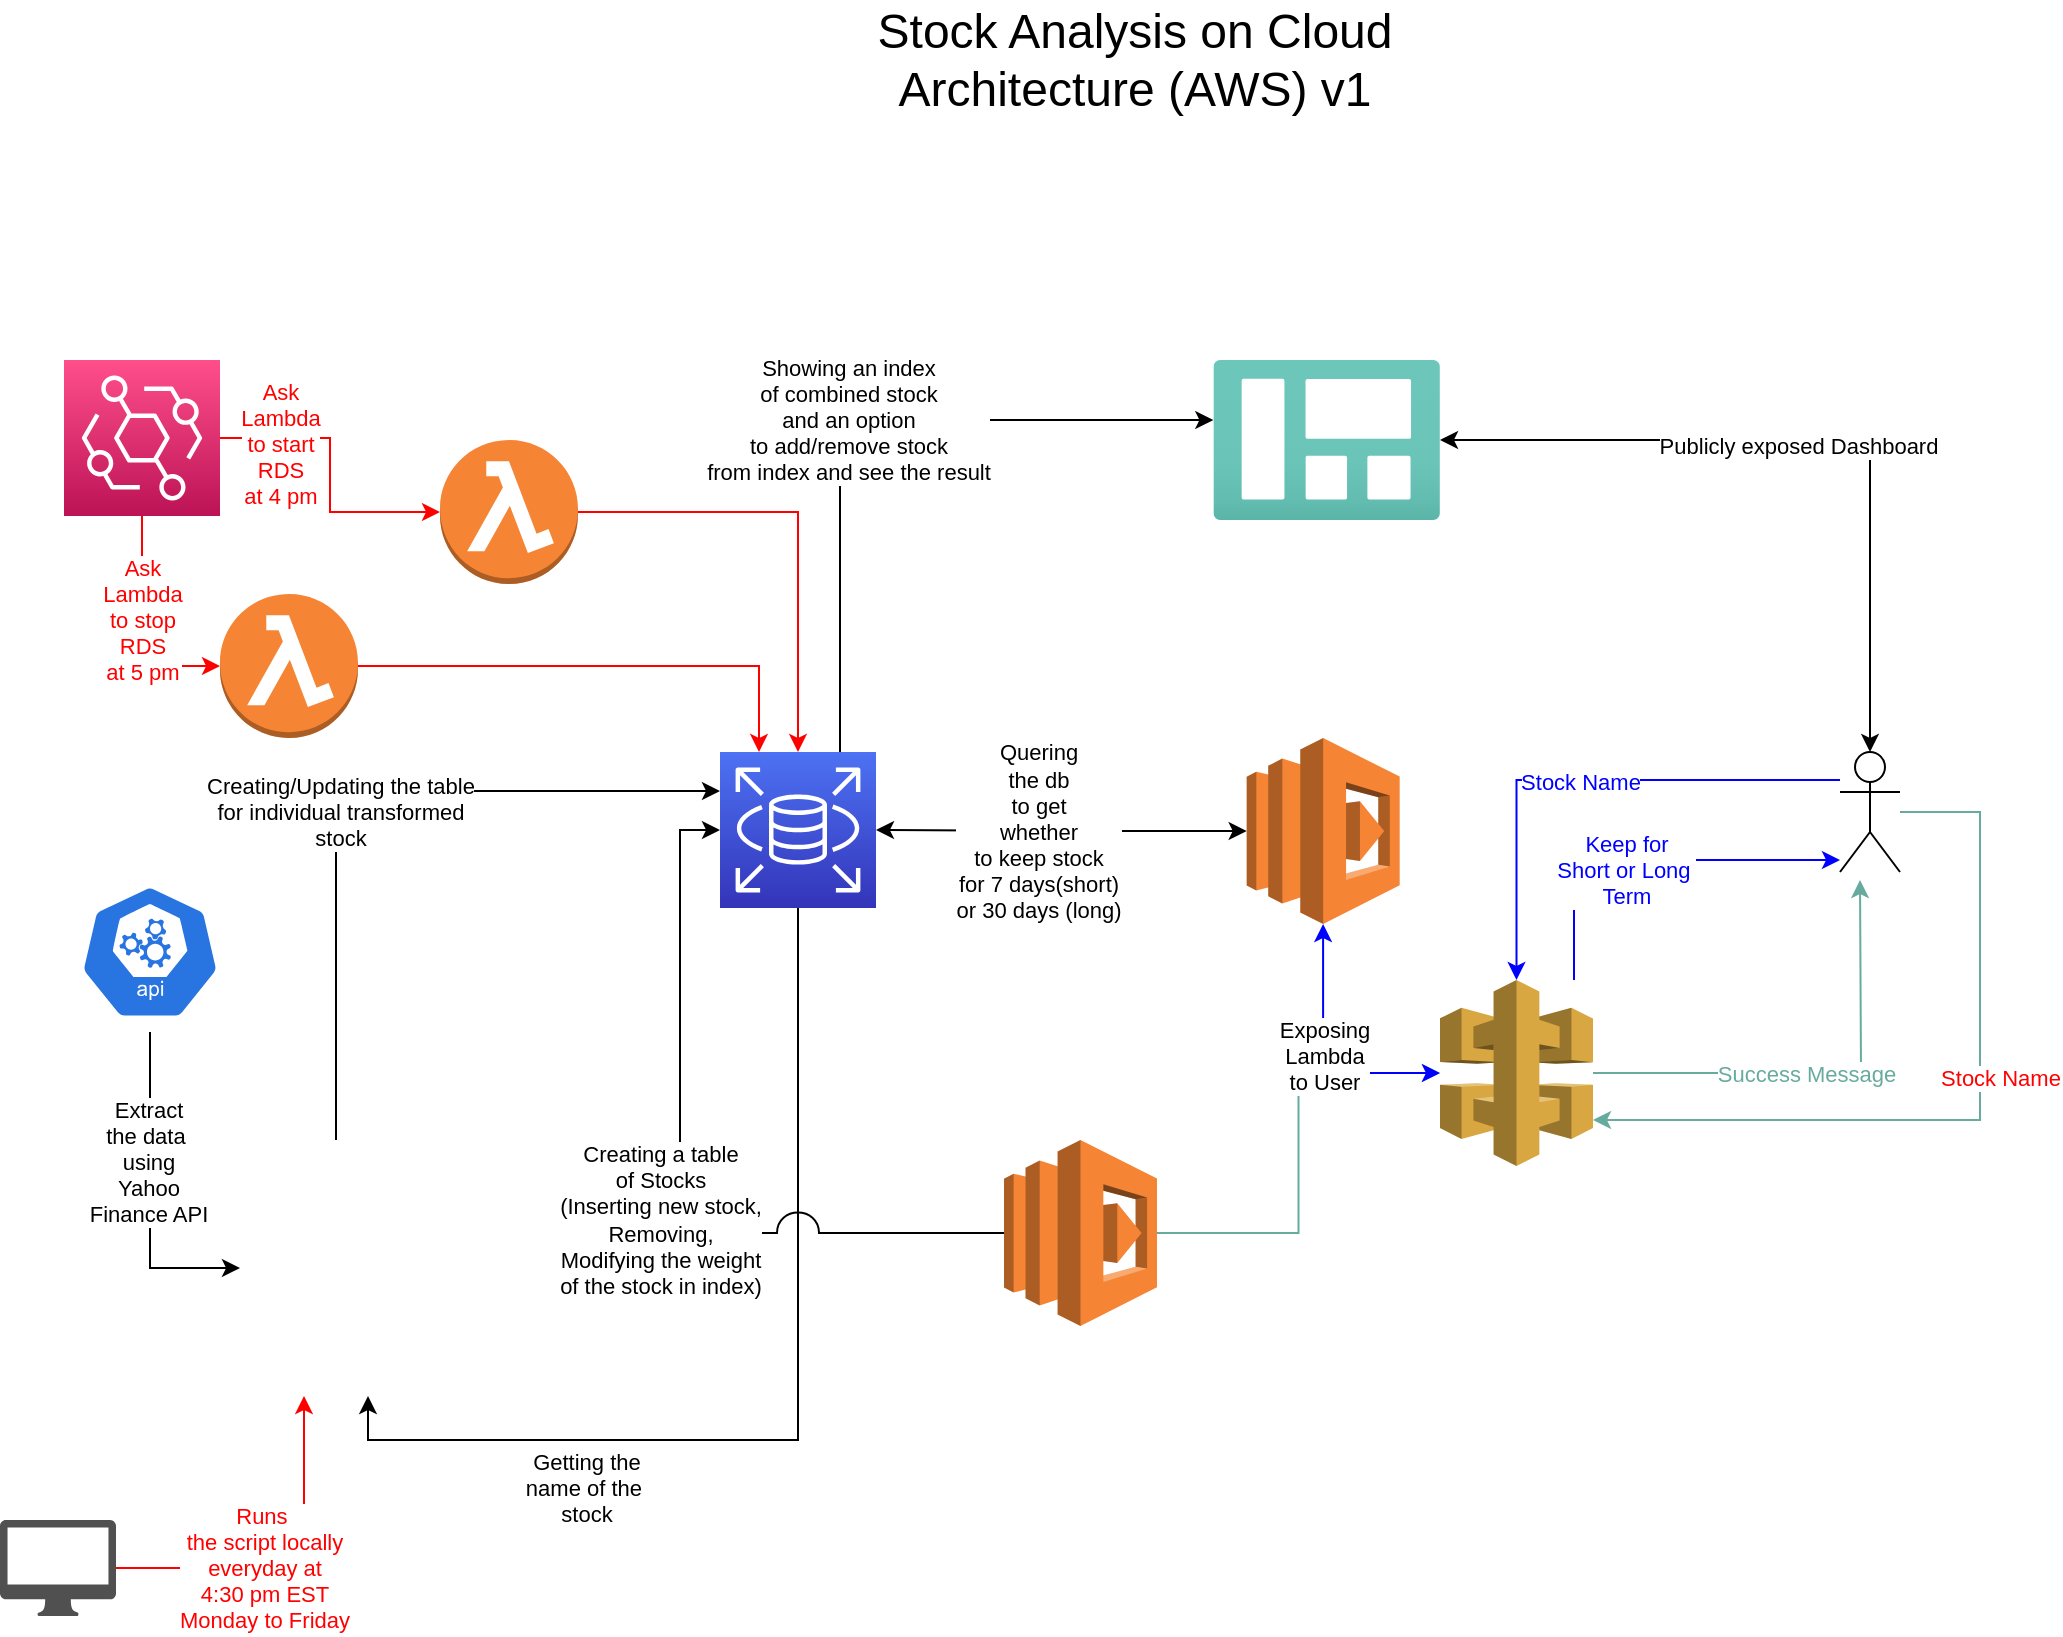 <mxfile version="15.5.4" type="device"><diagram id="ew1TiqzuJbnBi7cEMYz7" name="Page-1"><mxGraphModel dx="1108" dy="676" grid="1" gridSize="10" guides="1" tooltips="1" connect="1" arrows="1" fold="1" page="1" pageScale="1" pageWidth="1100" pageHeight="850" background="#ffffff" math="0" shadow="0"><root><mxCell id="0"/><mxCell id="1" parent="0"/><mxCell id="amsVjAYnvx_3xlUZQ8g9-3" value="" style="aspect=fixed;html=1;points=[];align=center;image;fontSize=12;image=img/lib/azure2/general/Dashboard.svg;" parent="1" vertex="1"><mxGeometry x="616.67" y="190" width="113.33" height="80" as="geometry"/></mxCell><mxCell id="amsVjAYnvx_3xlUZQ8g9-6" style="edgeStyle=orthogonalEdgeStyle;rounded=0;orthogonalLoop=1;jettySize=auto;html=1;exitX=0.5;exitY=1;exitDx=0;exitDy=0;exitPerimeter=0;entryX=0;entryY=0.5;entryDx=0;entryDy=0;" parent="1" source="81UaJMBDz9Utg4wWIZBS-33" target="-Lmf2gWx_fuY1w2TK80x-1" edge="1"><mxGeometry relative="1" as="geometry"><mxPoint x="120" y="140" as="sourcePoint"/><Array as="points"><mxPoint x="85" y="644"/></Array></mxGeometry></mxCell><mxCell id="amsVjAYnvx_3xlUZQ8g9-9" value="Extract &lt;br&gt;the data&amp;nbsp;&lt;br&gt;using &lt;br&gt;Yahoo &lt;br&gt;Finance API" style="edgeLabel;html=1;align=center;verticalAlign=middle;resizable=0;points=[];" parent="amsVjAYnvx_3xlUZQ8g9-6" vertex="1" connectable="0"><mxGeometry x="0.19" y="-1" relative="1" as="geometry"><mxPoint y="-32" as="offset"/></mxGeometry></mxCell><mxCell id="amsVjAYnvx_3xlUZQ8g9-8" style="edgeStyle=orthogonalEdgeStyle;rounded=0;orthogonalLoop=1;jettySize=auto;html=1;entryX=0;entryY=0.25;entryDx=0;entryDy=0;entryPerimeter=0;" parent="1" source="-Lmf2gWx_fuY1w2TK80x-1" target="amsVjAYnvx_3xlUZQ8g9-13" edge="1"><mxGeometry relative="1" as="geometry"><mxPoint x="297.75" y="430" as="targetPoint"/><mxPoint x="170" y="505" as="sourcePoint"/><Array as="points"><mxPoint x="178" y="406"/></Array></mxGeometry></mxCell><mxCell id="amsVjAYnvx_3xlUZQ8g9-14" value="Creating/Updating the table&lt;br&gt;for individual transformed&lt;br&gt;stock" style="edgeLabel;html=1;align=center;verticalAlign=middle;resizable=0;points=[];" parent="amsVjAYnvx_3xlUZQ8g9-8" vertex="1" connectable="0"><mxGeometry x="-0.104" y="-2" relative="1" as="geometry"><mxPoint as="offset"/></mxGeometry></mxCell><mxCell id="81UaJMBDz9Utg4wWIZBS-3" style="edgeStyle=orthogonalEdgeStyle;rounded=0;orthogonalLoop=1;jettySize=auto;html=1;jumpStyle=none;jumpSize=11;entryX=0.5;entryY=1;entryDx=0;entryDy=0;" parent="1" source="amsVjAYnvx_3xlUZQ8g9-13" target="-Lmf2gWx_fuY1w2TK80x-1" edge="1"><mxGeometry relative="1" as="geometry"><Array as="points"><mxPoint x="409" y="730"/><mxPoint x="194" y="730"/></Array></mxGeometry></mxCell><mxCell id="81UaJMBDz9Utg4wWIZBS-4" value="Getting the&lt;br&gt;name of the&amp;nbsp;&lt;br&gt;stock" style="edgeLabel;html=1;align=center;verticalAlign=middle;resizable=0;points=[];" parent="81UaJMBDz9Utg4wWIZBS-3" vertex="1" connectable="0"><mxGeometry x="0.491" y="1" relative="1" as="geometry"><mxPoint x="3" y="23" as="offset"/></mxGeometry></mxCell><mxCell id="81UaJMBDz9Utg4wWIZBS-7" style="edgeStyle=orthogonalEdgeStyle;rounded=0;jumpStyle=none;jumpSize=11;orthogonalLoop=1;jettySize=auto;html=1;" parent="1" source="amsVjAYnvx_3xlUZQ8g9-13" target="amsVjAYnvx_3xlUZQ8g9-3" edge="1"><mxGeometry relative="1" as="geometry"><mxPoint x="510" y="340" as="targetPoint"/><Array as="points"><mxPoint x="430" y="220"/></Array></mxGeometry></mxCell><mxCell id="81UaJMBDz9Utg4wWIZBS-8" value="Showing an index&lt;br&gt;of combined stock&lt;br&gt;and an option&lt;br&gt;to add/remove stock&lt;br&gt;from index and see the result" style="edgeLabel;html=1;align=center;verticalAlign=middle;resizable=0;points=[];" parent="81UaJMBDz9Utg4wWIZBS-7" vertex="1" connectable="0"><mxGeometry x="0.693" y="1" relative="1" as="geometry"><mxPoint x="-129" y="1" as="offset"/></mxGeometry></mxCell><mxCell id="amsVjAYnvx_3xlUZQ8g9-13" value="" style="sketch=0;points=[[0,0,0],[0.25,0,0],[0.5,0,0],[0.75,0,0],[1,0,0],[0,1,0],[0.25,1,0],[0.5,1,0],[0.75,1,0],[1,1,0],[0,0.25,0],[0,0.5,0],[0,0.75,0],[1,0.25,0],[1,0.5,0],[1,0.75,0]];outlineConnect=0;fontColor=#232F3E;gradientColor=#4D72F3;gradientDirection=north;fillColor=#3334B9;strokeColor=#ffffff;dashed=0;verticalLabelPosition=top;verticalAlign=bottom;align=center;html=1;fontSize=12;fontStyle=0;aspect=fixed;shape=mxgraph.aws4.resourceIcon;resIcon=mxgraph.aws4.rds;labelPosition=center;" parent="1" vertex="1"><mxGeometry x="370" y="386" width="78" height="78" as="geometry"/></mxCell><mxCell id="amsVjAYnvx_3xlUZQ8g9-20" value="Stock Analysis on Cloud &lt;br&gt;Architecture (AWS) v1" style="text;html=1;align=center;verticalAlign=middle;resizable=0;points=[];autosize=1;strokeColor=none;fillColor=none;fontSize=24;" parent="1" vertex="1"><mxGeometry x="441.67" y="10" width="270" height="60" as="geometry"/></mxCell><mxCell id="81UaJMBDz9Utg4wWIZBS-5" style="edgeStyle=orthogonalEdgeStyle;rounded=0;orthogonalLoop=1;jettySize=auto;html=1;entryX=0;entryY=0.5;entryDx=0;entryDy=0;entryPerimeter=0;jumpStyle=arc;jumpSize=21;" parent="1" source="81UaJMBDz9Utg4wWIZBS-2" target="amsVjAYnvx_3xlUZQ8g9-13" edge="1"><mxGeometry relative="1" as="geometry"><Array as="points"><mxPoint x="350" y="627"/><mxPoint x="350" y="425"/></Array></mxGeometry></mxCell><mxCell id="81UaJMBDz9Utg4wWIZBS-6" value="Creating a table&lt;br&gt;of Stocks&lt;br&gt;(Inserting new stock,&lt;br&gt;Removing,&lt;br&gt;Modifying the weight&lt;br&gt;of the stock in index)" style="edgeLabel;html=1;align=center;verticalAlign=middle;resizable=0;points=[];" parent="81UaJMBDz9Utg4wWIZBS-5" vertex="1" connectable="0"><mxGeometry x="0.312" y="1" relative="1" as="geometry"><mxPoint x="-9" y="83" as="offset"/></mxGeometry></mxCell><mxCell id="81UaJMBDz9Utg4wWIZBS-27" style="edgeStyle=orthogonalEdgeStyle;rounded=0;jumpStyle=none;jumpSize=11;orthogonalLoop=1;jettySize=auto;html=1;strokeColor=#67AB9F;" parent="1" source="81UaJMBDz9Utg4wWIZBS-2" target="81UaJMBDz9Utg4wWIZBS-20" edge="1"><mxGeometry relative="1" as="geometry"><mxPoint x="740" y="580" as="targetPoint"/></mxGeometry></mxCell><mxCell id="81UaJMBDz9Utg4wWIZBS-2" value="" style="outlineConnect=0;dashed=0;verticalLabelPosition=bottom;verticalAlign=top;align=center;html=1;shape=mxgraph.aws3.lambda;fillColor=#F58534;gradientColor=none;" parent="1" vertex="1"><mxGeometry x="512" y="580" width="76.5" height="93" as="geometry"/></mxCell><mxCell id="81UaJMBDz9Utg4wWIZBS-15" style="edgeStyle=orthogonalEdgeStyle;rounded=0;jumpStyle=none;jumpSize=11;orthogonalLoop=1;jettySize=auto;html=1;strokeColor=#0000FF;" parent="1" source="81UaJMBDz9Utg4wWIZBS-11" target="81UaJMBDz9Utg4wWIZBS-20" edge="1"><mxGeometry relative="1" as="geometry"><mxPoint x="920.5" y="326.0" as="sourcePoint"/><mxPoint x="780" y="326.0" as="targetPoint"/><Array as="points"><mxPoint x="810" y="400"/><mxPoint x="810" y="400"/></Array></mxGeometry></mxCell><mxCell id="81UaJMBDz9Utg4wWIZBS-16" value="Stock Name" style="edgeLabel;html=1;align=center;verticalAlign=middle;resizable=0;points=[];fontColor=#0000FF;" parent="81UaJMBDz9Utg4wWIZBS-15" vertex="1" connectable="0"><mxGeometry x="-0.101" y="1" relative="1" as="geometry"><mxPoint x="-13" as="offset"/></mxGeometry></mxCell><mxCell id="81UaJMBDz9Utg4wWIZBS-39" style="edgeStyle=orthogonalEdgeStyle;rounded=0;jumpStyle=arc;jumpSize=21;orthogonalLoop=1;jettySize=auto;html=1;fontColor=#FF0000;startArrow=classic;startFill=1;endArrow=classic;endFill=1;strokeColor=#000000;" parent="1" source="81UaJMBDz9Utg4wWIZBS-11" target="amsVjAYnvx_3xlUZQ8g9-3" edge="1"><mxGeometry relative="1" as="geometry"><Array as="points"><mxPoint x="945" y="230"/></Array></mxGeometry></mxCell><mxCell id="81UaJMBDz9Utg4wWIZBS-40" value="Publicly exposed Dashboard" style="edgeLabel;html=1;align=center;verticalAlign=middle;resizable=0;points=[];fontColor=#000000;" parent="81UaJMBDz9Utg4wWIZBS-39" vertex="1" connectable="0"><mxGeometry x="0.039" y="3" relative="1" as="geometry"><mxPoint as="offset"/></mxGeometry></mxCell><mxCell id="81UaJMBDz9Utg4wWIZBS-11" value="" style="shape=umlActor;verticalLabelPosition=bottom;verticalAlign=top;html=1;outlineConnect=0;shadow=0;" parent="1" vertex="1"><mxGeometry x="930.0" y="386" width="30" height="60" as="geometry"/></mxCell><mxCell id="81UaJMBDz9Utg4wWIZBS-26" style="edgeStyle=orthogonalEdgeStyle;rounded=0;jumpStyle=none;jumpSize=11;orthogonalLoop=1;jettySize=auto;html=1;startArrow=classic;startFill=1;" parent="1" source="81UaJMBDz9Utg4wWIZBS-19" target="amsVjAYnvx_3xlUZQ8g9-13" edge="1"><mxGeometry relative="1" as="geometry"/></mxCell><mxCell id="81UaJMBDz9Utg4wWIZBS-28" value="Quering&lt;br&gt;the db&lt;br&gt;to get&lt;br&gt;whether&lt;br&gt;to keep stock&lt;br&gt;for 7 days(short)&lt;br&gt;or 30 days (long)" style="edgeLabel;html=1;align=center;verticalAlign=middle;resizable=0;points=[];" parent="81UaJMBDz9Utg4wWIZBS-26" vertex="1" connectable="0"><mxGeometry x="0.138" y="1" relative="1" as="geometry"><mxPoint as="offset"/></mxGeometry></mxCell><mxCell id="81UaJMBDz9Utg4wWIZBS-19" value="" style="outlineConnect=0;dashed=0;verticalLabelPosition=bottom;verticalAlign=top;align=center;html=1;shape=mxgraph.aws3.lambda;fillColor=#F58534;gradientColor=none;" parent="1" vertex="1"><mxGeometry x="633.34" y="379" width="76.5" height="93" as="geometry"/></mxCell><mxCell id="81UaJMBDz9Utg4wWIZBS-21" style="edgeStyle=orthogonalEdgeStyle;rounded=0;jumpStyle=none;jumpSize=11;orthogonalLoop=1;jettySize=auto;html=1;strokeColor=#0000FF;" parent="1" source="81UaJMBDz9Utg4wWIZBS-20" target="81UaJMBDz9Utg4wWIZBS-11" edge="1"><mxGeometry relative="1" as="geometry"><mxPoint x="797" y="440" as="sourcePoint"/><Array as="points"><mxPoint x="797" y="440"/></Array></mxGeometry></mxCell><mxCell id="81UaJMBDz9Utg4wWIZBS-22" value="Keep for&lt;br&gt;Short or Long&amp;nbsp;&lt;br&gt;Term" style="edgeLabel;html=1;align=center;verticalAlign=middle;resizable=0;points=[];fontColor=#0000FF;" parent="81UaJMBDz9Utg4wWIZBS-21" vertex="1" connectable="0"><mxGeometry x="-0.429" y="-1" relative="1" as="geometry"><mxPoint x="25" as="offset"/></mxGeometry></mxCell><mxCell id="81UaJMBDz9Utg4wWIZBS-25" value="Exposing&lt;br&gt;Lambda&lt;br&gt;to User" style="edgeStyle=orthogonalEdgeStyle;rounded=0;jumpStyle=none;jumpSize=11;orthogonalLoop=1;jettySize=auto;html=1;startArrow=classic;startFill=1;strokeColor=#0000FF;" parent="1" source="81UaJMBDz9Utg4wWIZBS-20" target="81UaJMBDz9Utg4wWIZBS-19" edge="1"><mxGeometry relative="1" as="geometry"/></mxCell><mxCell id="81UaJMBDz9Utg4wWIZBS-36" style="edgeStyle=orthogonalEdgeStyle;rounded=0;jumpStyle=arc;jumpSize=21;orthogonalLoop=1;jettySize=auto;html=1;fontColor=#FF0000;startArrow=none;startFill=0;strokeColor=#67AB9F;" parent="1" source="81UaJMBDz9Utg4wWIZBS-20" edge="1"><mxGeometry relative="1" as="geometry"><mxPoint x="940" y="450" as="targetPoint"/></mxGeometry></mxCell><mxCell id="81UaJMBDz9Utg4wWIZBS-37" value="Success Message" style="edgeLabel;html=1;align=center;verticalAlign=middle;resizable=0;points=[];fontColor=#67AB9F;" parent="81UaJMBDz9Utg4wWIZBS-36" vertex="1" connectable="0"><mxGeometry x="-0.079" relative="1" as="geometry"><mxPoint as="offset"/></mxGeometry></mxCell><mxCell id="81UaJMBDz9Utg4wWIZBS-20" value="" style="outlineConnect=0;dashed=0;verticalLabelPosition=bottom;verticalAlign=top;align=center;html=1;shape=mxgraph.aws3.api_gateway;fillColor=#D9A741;gradientColor=none;shadow=0;" parent="1" vertex="1"><mxGeometry x="730" y="500" width="76.5" height="93" as="geometry"/></mxCell><mxCell id="81UaJMBDz9Utg4wWIZBS-30" style="edgeStyle=orthogonalEdgeStyle;rounded=0;jumpStyle=none;jumpSize=11;orthogonalLoop=1;jettySize=auto;html=1;strokeColor=#67AB9F;" parent="1" source="81UaJMBDz9Utg4wWIZBS-11" target="81UaJMBDz9Utg4wWIZBS-20" edge="1"><mxGeometry relative="1" as="geometry"><mxPoint x="965" y="580" as="sourcePoint"/><mxPoint x="820" y="610" as="targetPoint"/><Array as="points"><mxPoint x="1000" y="416"/><mxPoint x="1000" y="570"/></Array></mxGeometry></mxCell><mxCell id="81UaJMBDz9Utg4wWIZBS-31" value="Stock Name" style="edgeLabel;html=1;align=center;verticalAlign=middle;resizable=0;points=[];fontColor=#FF0000;" parent="81UaJMBDz9Utg4wWIZBS-30" vertex="1" connectable="0"><mxGeometry x="-0.101" y="1" relative="1" as="geometry"><mxPoint x="9" y="-1" as="offset"/></mxGeometry></mxCell><mxCell id="81UaJMBDz9Utg4wWIZBS-33" value="" style="sketch=0;html=1;dashed=0;whitespace=wrap;fillColor=#2875E2;strokeColor=#ffffff;points=[[0.005,0.63,0],[0.1,0.2,0],[0.9,0.2,0],[0.5,0,0],[0.995,0.63,0],[0.72,0.99,0],[0.5,1,0],[0.28,0.99,0]];shape=mxgraph.kubernetes.icon;prIcon=api;shadow=0;fontColor=#FF0000;" parent="1" vertex="1"><mxGeometry x="50" y="446" width="70" height="80" as="geometry"/></mxCell><mxCell id="-Lmf2gWx_fuY1w2TK80x-1" value="" style="shape=image;html=1;verticalAlign=top;verticalLabelPosition=bottom;labelBackgroundColor=#ffffff;imageAspect=0;aspect=fixed;image=https://cdn4.iconfinder.com/data/icons/logos-and-brands/512/267_Python_logo-128.png" vertex="1" parent="1"><mxGeometry x="130" y="580" width="128" height="128" as="geometry"/></mxCell><mxCell id="-Lmf2gWx_fuY1w2TK80x-8" style="edgeStyle=orthogonalEdgeStyle;rounded=0;orthogonalLoop=1;jettySize=auto;html=1;fontColor=#FF0000;strokeColor=#FF0000;entryX=0;entryY=0.5;entryDx=0;entryDy=0;entryPerimeter=0;" edge="1" parent="1" source="-Lmf2gWx_fuY1w2TK80x-2" target="-Lmf2gWx_fuY1w2TK80x-7"><mxGeometry relative="1" as="geometry"><mxPoint x="160" y="210" as="targetPoint"/></mxGeometry></mxCell><mxCell id="-Lmf2gWx_fuY1w2TK80x-9" value="Ask&lt;br&gt;Lambda&lt;br&gt;to start&lt;br&gt;RDS&lt;br&gt;at 4 pm" style="edgeLabel;html=1;align=center;verticalAlign=middle;resizable=0;points=[];fontColor=#FF0000;" vertex="1" connectable="0" parent="-Lmf2gWx_fuY1w2TK80x-8"><mxGeometry x="-0.59" y="-3" relative="1" as="geometry"><mxPoint as="offset"/></mxGeometry></mxCell><mxCell id="-Lmf2gWx_fuY1w2TK80x-13" style="edgeStyle=orthogonalEdgeStyle;rounded=0;orthogonalLoop=1;jettySize=auto;html=1;entryX=0;entryY=0.5;entryDx=0;entryDy=0;entryPerimeter=0;fontColor=#FF0000;strokeColor=#FF0000;" edge="1" parent="1" source="-Lmf2gWx_fuY1w2TK80x-2" target="-Lmf2gWx_fuY1w2TK80x-11"><mxGeometry relative="1" as="geometry"/></mxCell><mxCell id="-Lmf2gWx_fuY1w2TK80x-14" value="Ask&lt;br&gt;Lambda&lt;br&gt;to stop&lt;br&gt;RDS&lt;br&gt;at 5 pm" style="edgeLabel;html=1;align=center;verticalAlign=middle;resizable=0;points=[];fontColor=#FF0000;" vertex="1" connectable="0" parent="-Lmf2gWx_fuY1w2TK80x-13"><mxGeometry x="-0.632" y="-1" relative="1" as="geometry"><mxPoint x="1" y="31" as="offset"/></mxGeometry></mxCell><mxCell id="-Lmf2gWx_fuY1w2TK80x-2" value="" style="sketch=0;points=[[0,0,0],[0.25,0,0],[0.5,0,0],[0.75,0,0],[1,0,0],[0,1,0],[0.25,1,0],[0.5,1,0],[0.75,1,0],[1,1,0],[0,0.25,0],[0,0.5,0],[0,0.75,0],[1,0.25,0],[1,0.5,0],[1,0.75,0]];outlineConnect=0;fontColor=#232F3E;gradientColor=#FF4F8B;gradientDirection=north;fillColor=#BC1356;strokeColor=#ffffff;dashed=0;verticalLabelPosition=bottom;verticalAlign=top;align=center;html=1;fontSize=12;fontStyle=0;aspect=fixed;shape=mxgraph.aws4.resourceIcon;resIcon=mxgraph.aws4.eventbridge;" vertex="1" parent="1"><mxGeometry x="42" y="190" width="78" height="78" as="geometry"/></mxCell><mxCell id="-Lmf2gWx_fuY1w2TK80x-4" style="edgeStyle=orthogonalEdgeStyle;rounded=0;orthogonalLoop=1;jettySize=auto;html=1;entryX=0.25;entryY=1;entryDx=0;entryDy=0;strokeColor=#FF0000;" edge="1" parent="1" source="-Lmf2gWx_fuY1w2TK80x-3" target="-Lmf2gWx_fuY1w2TK80x-1"><mxGeometry relative="1" as="geometry"/></mxCell><mxCell id="-Lmf2gWx_fuY1w2TK80x-5" value="Runs&amp;nbsp;&lt;br&gt;the script&amp;nbsp;locally&lt;br&gt;everyday at &lt;br&gt;4:30 pm EST&lt;br&gt;Monday to Friday" style="edgeLabel;html=1;align=center;verticalAlign=middle;resizable=0;points=[];fontColor=#FF0000;" vertex="1" connectable="0" parent="-Lmf2gWx_fuY1w2TK80x-4"><mxGeometry x="-0.6" y="-1" relative="1" as="geometry"><mxPoint x="38" y="-1" as="offset"/></mxGeometry></mxCell><mxCell id="-Lmf2gWx_fuY1w2TK80x-3" value="" style="sketch=0;pointerEvents=1;shadow=0;dashed=0;html=1;strokeColor=none;fillColor=#505050;labelPosition=center;verticalLabelPosition=bottom;verticalAlign=top;outlineConnect=0;align=center;shape=mxgraph.office.devices.mac_client;" vertex="1" parent="1"><mxGeometry x="10" y="770" width="58" height="48" as="geometry"/></mxCell><mxCell id="-Lmf2gWx_fuY1w2TK80x-10" style="edgeStyle=orthogonalEdgeStyle;rounded=0;orthogonalLoop=1;jettySize=auto;html=1;fontColor=#FF0000;strokeColor=#FF0000;entryX=0.5;entryY=0;entryDx=0;entryDy=0;entryPerimeter=0;" edge="1" parent="1" source="-Lmf2gWx_fuY1w2TK80x-7" target="amsVjAYnvx_3xlUZQ8g9-13"><mxGeometry relative="1" as="geometry"><mxPoint x="400" y="380" as="targetPoint"/></mxGeometry></mxCell><mxCell id="-Lmf2gWx_fuY1w2TK80x-7" value="" style="outlineConnect=0;dashed=0;verticalLabelPosition=bottom;verticalAlign=top;align=center;html=1;shape=mxgraph.aws3.lambda_function;fillColor=#F58534;gradientColor=none;fontColor=#FF0000;" vertex="1" parent="1"><mxGeometry x="230" y="230" width="69" height="72" as="geometry"/></mxCell><mxCell id="-Lmf2gWx_fuY1w2TK80x-16" style="edgeStyle=orthogonalEdgeStyle;rounded=0;orthogonalLoop=1;jettySize=auto;html=1;entryX=0.25;entryY=0;entryDx=0;entryDy=0;entryPerimeter=0;fontColor=#FF0000;strokeColor=#FF0000;" edge="1" parent="1" source="-Lmf2gWx_fuY1w2TK80x-11" target="amsVjAYnvx_3xlUZQ8g9-13"><mxGeometry relative="1" as="geometry"/></mxCell><mxCell id="-Lmf2gWx_fuY1w2TK80x-11" value="" style="outlineConnect=0;dashed=0;verticalLabelPosition=bottom;verticalAlign=top;align=center;html=1;shape=mxgraph.aws3.lambda_function;fillColor=#F58534;gradientColor=none;fontColor=#FF0000;" vertex="1" parent="1"><mxGeometry x="120" y="307" width="69" height="72" as="geometry"/></mxCell></root></mxGraphModel></diagram></mxfile>
